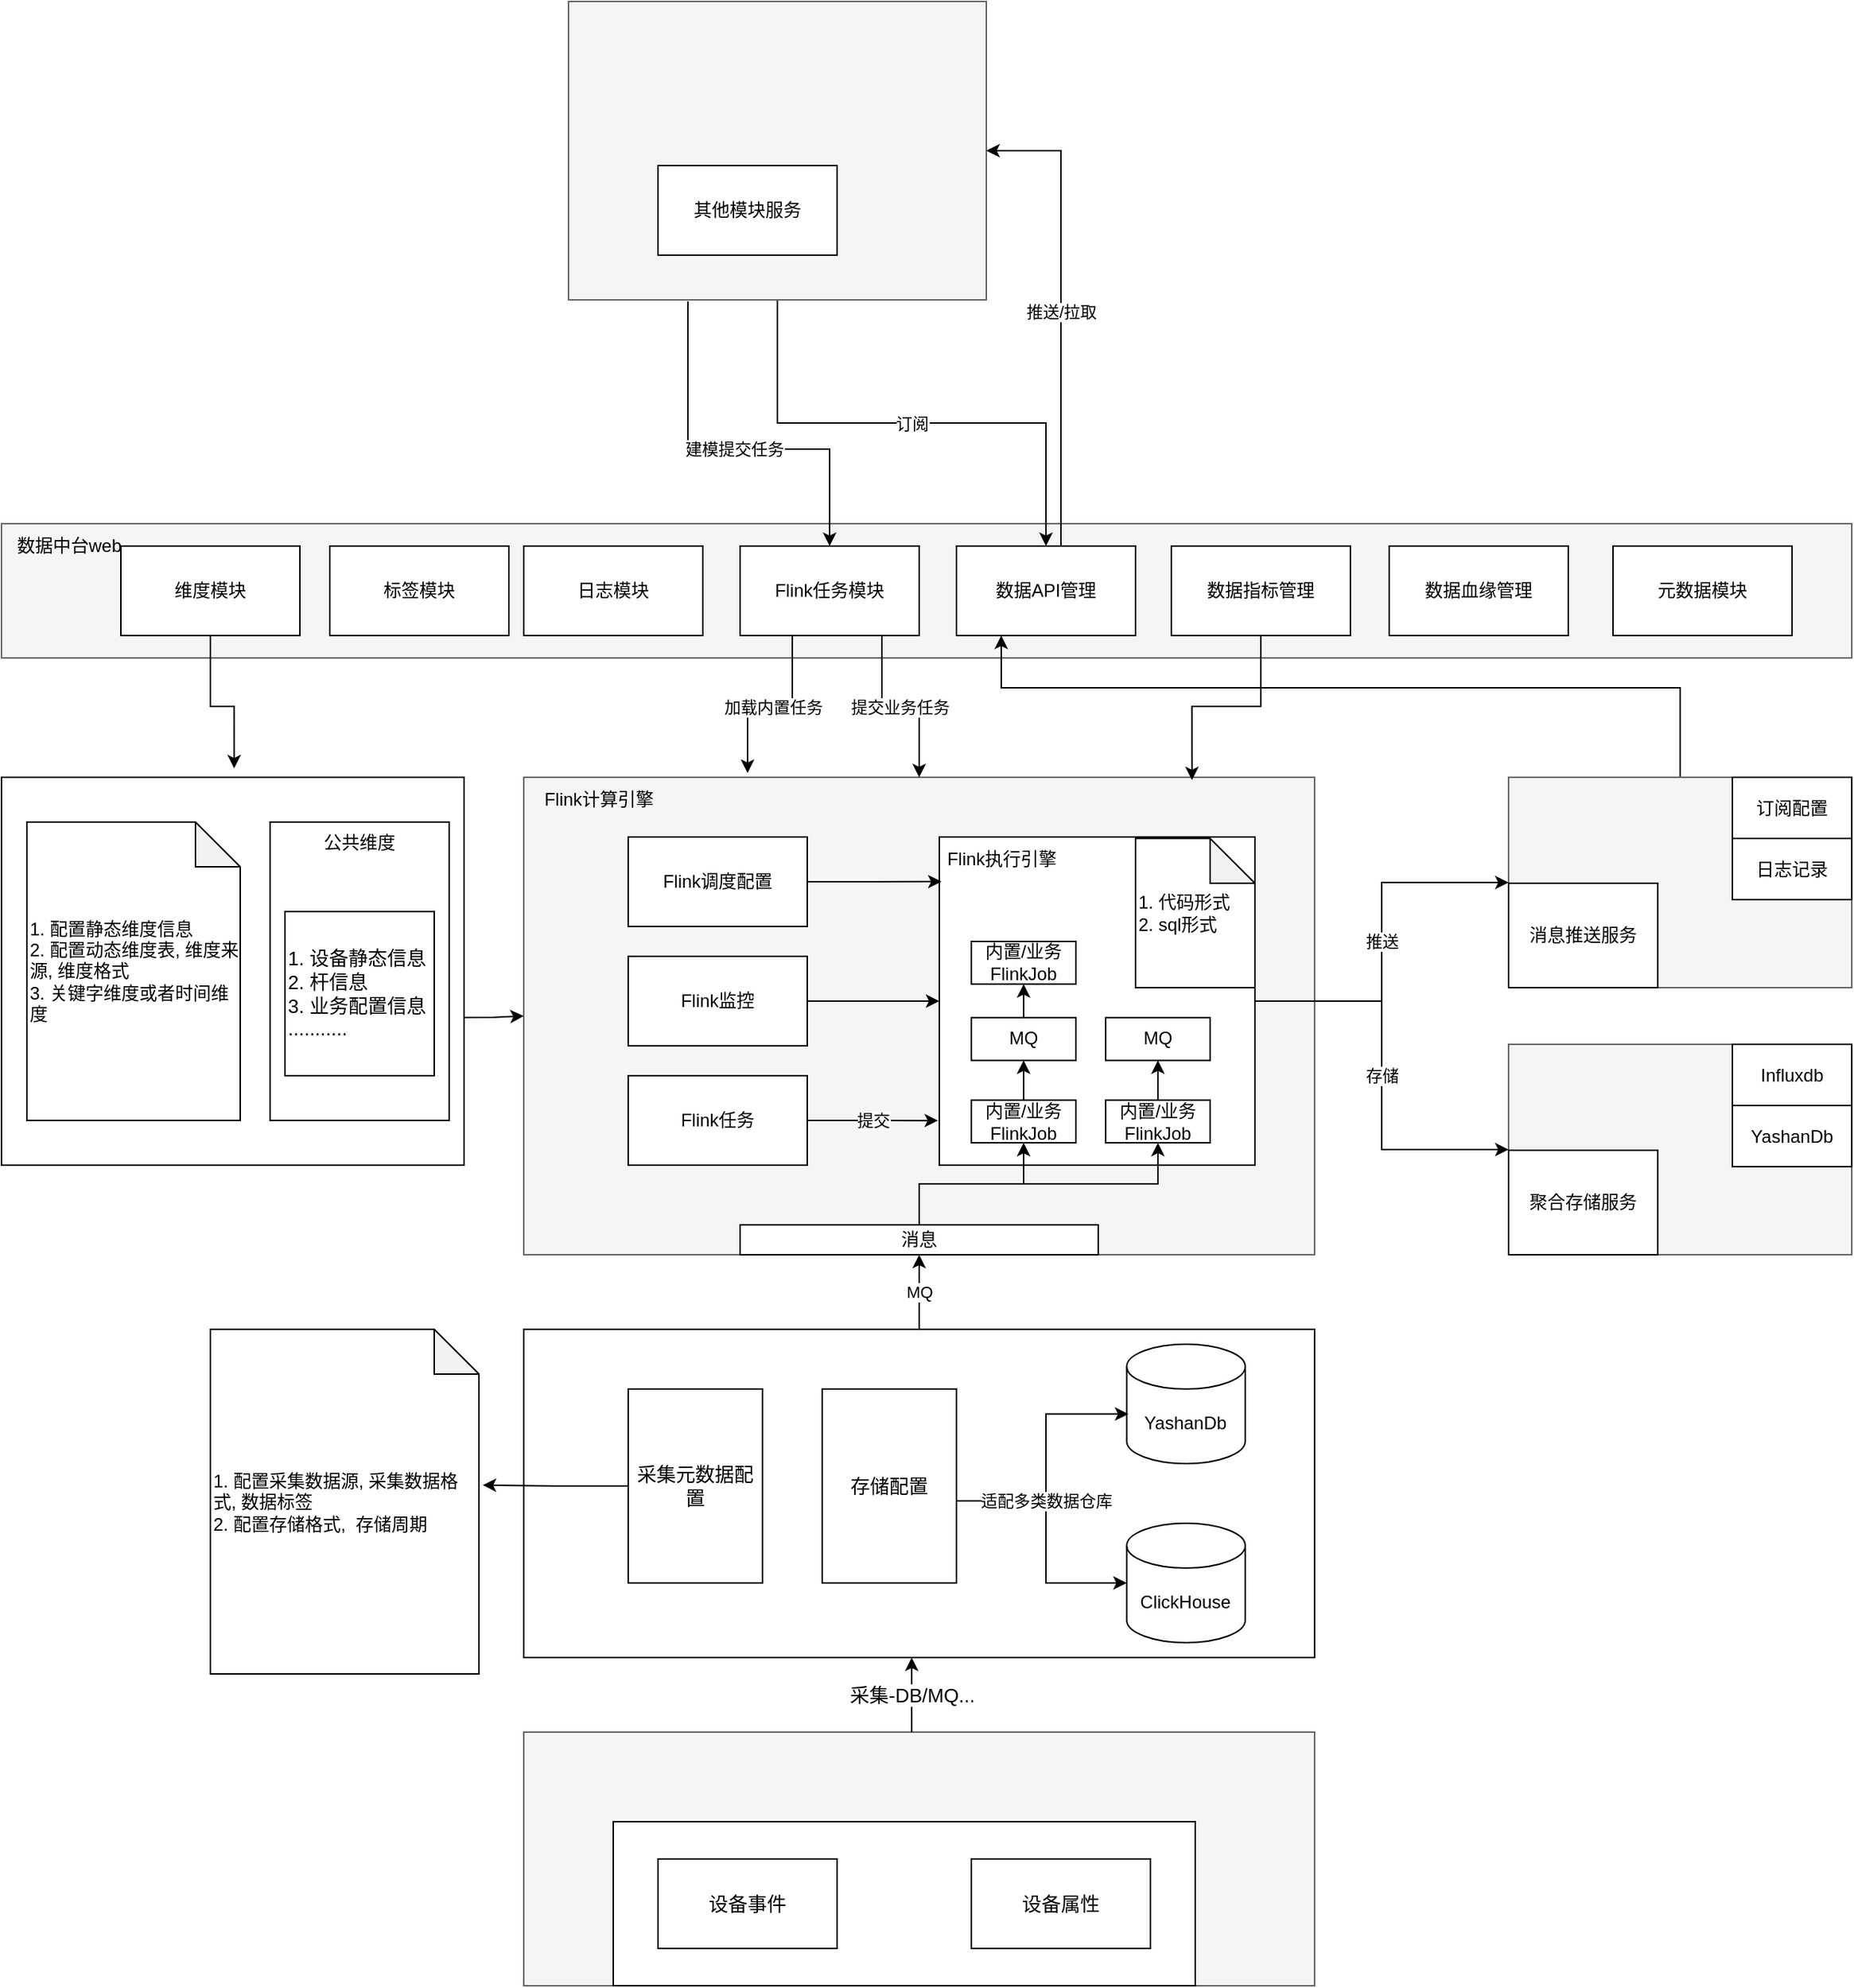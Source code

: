 <mxfile version="21.6.5" type="github">
  <diagram name="总体设计" id="ryRMONgh2g4YDS1a8t3J">
    <mxGraphModel dx="2420" dy="892" grid="1" gridSize="10" guides="1" tooltips="1" connect="1" arrows="1" fold="1" page="1" pageScale="1" pageWidth="827" pageHeight="1169" math="0" shadow="0">
      <root>
        <mxCell id="0" />
        <mxCell id="1" parent="0" />
        <mxCell id="PvHFU-CTbL9CK4LDVLUQ-46" value="" style="rounded=0;whiteSpace=wrap;html=1;fillColor=#f5f5f5;fontColor=#333333;strokeColor=#666666;" vertex="1" parent="1">
          <mxGeometry x="-430" y="1090" width="1240" height="90" as="geometry" />
        </mxCell>
        <mxCell id="PvHFU-CTbL9CK4LDVLUQ-59" value="订阅" style="edgeStyle=orthogonalEdgeStyle;rounded=0;orthogonalLoop=1;jettySize=auto;html=1;entryX=0.5;entryY=0;entryDx=0;entryDy=0;" edge="1" parent="1" source="PvHFU-CTbL9CK4LDVLUQ-57" target="PvHFU-CTbL9CK4LDVLUQ-58">
          <mxGeometry relative="1" as="geometry" />
        </mxCell>
        <mxCell id="PvHFU-CTbL9CK4LDVLUQ-57" value="" style="rounded=0;whiteSpace=wrap;html=1;fillColor=#f5f5f5;fontColor=#333333;strokeColor=#666666;" vertex="1" parent="1">
          <mxGeometry x="-50" y="740" width="280" height="200" as="geometry" />
        </mxCell>
        <mxCell id="PvHFU-CTbL9CK4LDVLUQ-64" style="edgeStyle=orthogonalEdgeStyle;rounded=0;orthogonalLoop=1;jettySize=auto;html=1;" edge="1" parent="1" source="PvHFU-CTbL9CK4LDVLUQ-16" target="PvHFU-CTbL9CK4LDVLUQ-58">
          <mxGeometry relative="1" as="geometry">
            <Array as="points">
              <mxPoint x="695" y="1200" />
              <mxPoint x="240" y="1200" />
            </Array>
          </mxGeometry>
        </mxCell>
        <mxCell id="PvHFU-CTbL9CK4LDVLUQ-16" value="" style="rounded=0;whiteSpace=wrap;html=1;fillColor=#f5f5f5;fontColor=#333333;strokeColor=#666666;" vertex="1" parent="1">
          <mxGeometry x="580" y="1260" width="230" height="141" as="geometry" />
        </mxCell>
        <mxCell id="PvHFU-CTbL9CK4LDVLUQ-15" value="" style="rounded=0;whiteSpace=wrap;html=1;fillColor=#f5f5f5;fontColor=#333333;strokeColor=#666666;" vertex="1" parent="1">
          <mxGeometry x="580" y="1439" width="230" height="141" as="geometry" />
        </mxCell>
        <mxCell id="hSYeHgHkIvERPk_130jk-10" value="" style="rounded=0;whiteSpace=wrap;html=1;fillColor=#f5f5f5;gradientColor=none;strokeColor=#666666;fontSize=21;movable=1;resizable=1;rotatable=1;deletable=1;editable=1;locked=0;connectable=1;" parent="1" vertex="1">
          <mxGeometry x="-80" y="1260" width="530" height="320" as="geometry" />
        </mxCell>
        <mxCell id="PvHFU-CTbL9CK4LDVLUQ-27" value="推送" style="edgeStyle=orthogonalEdgeStyle;rounded=0;orthogonalLoop=1;jettySize=auto;html=1;" edge="1" parent="1" source="PvHFU-CTbL9CK4LDVLUQ-2" target="PvHFU-CTbL9CK4LDVLUQ-16">
          <mxGeometry relative="1" as="geometry" />
        </mxCell>
        <mxCell id="PvHFU-CTbL9CK4LDVLUQ-28" value="存储" style="edgeStyle=orthogonalEdgeStyle;rounded=0;orthogonalLoop=1;jettySize=auto;html=1;entryX=0;entryY=0.5;entryDx=0;entryDy=0;" edge="1" parent="1" source="PvHFU-CTbL9CK4LDVLUQ-2" target="PvHFU-CTbL9CK4LDVLUQ-15">
          <mxGeometry relative="1" as="geometry" />
        </mxCell>
        <mxCell id="PvHFU-CTbL9CK4LDVLUQ-2" value="" style="rounded=0;whiteSpace=wrap;html=1;" vertex="1" parent="1">
          <mxGeometry x="198.5" y="1300" width="211.5" height="220" as="geometry" />
        </mxCell>
        <mxCell id="hSYeHgHkIvERPk_130jk-9" value="" style="rounded=0;whiteSpace=wrap;html=1;fillColor=#f5f5f5;gradientColor=none;strokeColor=#666666;fontSize=13;movable=1;resizable=1;rotatable=1;deletable=1;editable=1;locked=0;connectable=1;" parent="1" vertex="1">
          <mxGeometry x="-80" y="1900" width="530" height="170" as="geometry" />
        </mxCell>
        <mxCell id="hSYeHgHkIvERPk_130jk-6" value="采集-DB/MQ..." style="edgeStyle=orthogonalEdgeStyle;rounded=0;orthogonalLoop=1;jettySize=auto;html=1;entryX=0.5;entryY=1;entryDx=0;entryDy=0;fontSize=13;" parent="1" edge="1">
          <mxGeometry relative="1" as="geometry">
            <mxPoint x="180" y="1900" as="sourcePoint" />
            <mxPoint x="180" y="1850" as="targetPoint" />
          </mxGeometry>
        </mxCell>
        <mxCell id="hSYeHgHkIvERPk_130jk-2" value="" style="rounded=0;whiteSpace=wrap;html=1;fontSize=13;" parent="1" vertex="1">
          <mxGeometry x="-20" y="1960" width="390" height="110" as="geometry" />
        </mxCell>
        <mxCell id="hSYeHgHkIvERPk_130jk-3" value="设备事件" style="rounded=0;whiteSpace=wrap;html=1;fontSize=13;" parent="1" vertex="1">
          <mxGeometry x="10" y="1985" width="120" height="60" as="geometry" />
        </mxCell>
        <mxCell id="hSYeHgHkIvERPk_130jk-4" value="设备属性" style="rounded=0;whiteSpace=wrap;html=1;fontSize=13;" parent="1" vertex="1">
          <mxGeometry x="220" y="1985" width="120" height="60" as="geometry" />
        </mxCell>
        <mxCell id="hSYeHgHkIvERPk_130jk-11" value="Flink计算引擎" style="text;html=1;align=center;verticalAlign=middle;resizable=0;points=[];autosize=1;strokeColor=none;fillColor=none;" parent="1" vertex="1">
          <mxGeometry x="-80" y="1260" width="100" height="30" as="geometry" />
        </mxCell>
        <mxCell id="hSYeHgHkIvERPk_130jk-17" style="edgeStyle=orthogonalEdgeStyle;rounded=0;orthogonalLoop=1;jettySize=auto;html=1;entryX=0;entryY=0.5;entryDx=0;entryDy=0;exitX=0.997;exitY=0.619;exitDx=0;exitDy=0;exitPerimeter=0;" parent="1" source="hSYeHgHkIvERPk_130jk-16" target="hSYeHgHkIvERPk_130jk-10" edge="1">
          <mxGeometry relative="1" as="geometry" />
        </mxCell>
        <mxCell id="hSYeHgHkIvERPk_130jk-16" value="" style="rounded=0;whiteSpace=wrap;html=1;align=left;fontSize=14;" parent="1" vertex="1">
          <mxGeometry x="-430" y="1260" width="310" height="260" as="geometry" />
        </mxCell>
        <mxCell id="hSYeHgHkIvERPk_130jk-33" value="MQ" style="edgeStyle=orthogonalEdgeStyle;rounded=0;orthogonalLoop=1;jettySize=auto;html=1;entryX=0.5;entryY=1;entryDx=0;entryDy=0;" parent="1" source="hSYeHgHkIvERPk_130jk-26" target="hSYeHgHkIvERPk_130jk-10" edge="1">
          <mxGeometry relative="1" as="geometry" />
        </mxCell>
        <mxCell id="hSYeHgHkIvERPk_130jk-26" value="" style="rounded=0;whiteSpace=wrap;html=1;container=0;" parent="1" vertex="1">
          <mxGeometry x="-80" y="1630" width="530" height="220" as="geometry" />
        </mxCell>
        <mxCell id="hSYeHgHkIvERPk_130jk-18" value="存储配置" style="whiteSpace=wrap;html=1;fontSize=13;rounded=0;" parent="1" vertex="1">
          <mxGeometry x="120" y="1670" width="90" height="130" as="geometry" />
        </mxCell>
        <mxCell id="hSYeHgHkIvERPk_130jk-24" value="YashanDb" style="shape=cylinder3;whiteSpace=wrap;html=1;boundedLbl=1;backgroundOutline=1;size=15;" parent="1" vertex="1">
          <mxGeometry x="324.118" y="1640" width="79.412" height="80" as="geometry" />
        </mxCell>
        <mxCell id="hSYeHgHkIvERPk_130jk-21" style="edgeStyle=orthogonalEdgeStyle;rounded=0;orthogonalLoop=1;jettySize=auto;html=1;entryX=0.014;entryY=0.585;entryDx=0;entryDy=0;entryPerimeter=0;" parent="1" source="hSYeHgHkIvERPk_130jk-18" target="hSYeHgHkIvERPk_130jk-24" edge="1">
          <mxGeometry relative="1" as="geometry">
            <mxPoint x="284.412" y="1690" as="targetPoint" />
            <Array as="points">
              <mxPoint x="270" y="1745" />
              <mxPoint x="270" y="1687" />
            </Array>
          </mxGeometry>
        </mxCell>
        <mxCell id="hSYeHgHkIvERPk_130jk-25" value="ClickHouse" style="shape=cylinder3;whiteSpace=wrap;html=1;boundedLbl=1;backgroundOutline=1;size=15;" parent="1" vertex="1">
          <mxGeometry x="324.118" y="1760" width="79.412" height="80" as="geometry" />
        </mxCell>
        <mxCell id="hSYeHgHkIvERPk_130jk-23" value="适配多类数据仓库" style="edgeStyle=orthogonalEdgeStyle;rounded=0;orthogonalLoop=1;jettySize=auto;html=1;entryX=0;entryY=0.5;entryDx=0;entryDy=0;entryPerimeter=0;" parent="1" source="hSYeHgHkIvERPk_130jk-18" target="hSYeHgHkIvERPk_130jk-25" edge="1">
          <mxGeometry x="-0.29" relative="1" as="geometry">
            <mxPoint x="284.412" y="1804" as="targetPoint" />
            <Array as="points">
              <mxPoint x="270" y="1745" />
              <mxPoint x="270" y="1800" />
            </Array>
            <mxPoint as="offset" />
          </mxGeometry>
        </mxCell>
        <mxCell id="hSYeHgHkIvERPk_130jk-32" style="edgeStyle=orthogonalEdgeStyle;rounded=0;orthogonalLoop=1;jettySize=auto;html=1;entryX=1.014;entryY=0.452;entryDx=0;entryDy=0;entryPerimeter=0;" parent="1" source="hSYeHgHkIvERPk_130jk-30" target="hSYeHgHkIvERPk_130jk-31" edge="1">
          <mxGeometry relative="1" as="geometry" />
        </mxCell>
        <mxCell id="hSYeHgHkIvERPk_130jk-30" value="采集元数据配置" style="whiteSpace=wrap;html=1;fontSize=13;rounded=0;" parent="1" vertex="1">
          <mxGeometry x="-10" y="1670" width="90" height="130" as="geometry" />
        </mxCell>
        <mxCell id="hSYeHgHkIvERPk_130jk-31" value="1. 配置采集数据源, 采集数据格式, 数据标签&lt;br&gt;2. 配置存储格式,&amp;nbsp; 存储周期&lt;br&gt;" style="shape=note;whiteSpace=wrap;html=1;backgroundOutline=1;darkOpacity=0.05;align=left;" parent="1" vertex="1">
          <mxGeometry x="-290" y="1630" width="180" height="231" as="geometry" />
        </mxCell>
        <mxCell id="hSYeHgHkIvERPk_130jk-34" value="公共维度&lt;br style=&quot;border-color: var(--border-color); font-size: 14px;&quot;&gt;" style="rounded=0;whiteSpace=wrap;html=1;align=center;verticalAlign=top;" parent="1" vertex="1">
          <mxGeometry x="-250" y="1290" width="120" height="200" as="geometry" />
        </mxCell>
        <mxCell id="hSYeHgHkIvERPk_130jk-35" value="1. 设备静态信息&lt;br style=&quot;border-color: var(--border-color); font-size: 13px;&quot;&gt;&lt;span style=&quot;border-color: var(--border-color); font-size: 13px;&quot;&gt;2. 杆信息&lt;/span&gt;&lt;br style=&quot;border-color: var(--border-color); font-size: 13px;&quot;&gt;&lt;div style=&quot;border-color: var(--border-color); font-size: 13px;&quot;&gt;&lt;span style=&quot;border-color: var(--border-color); background-color: initial; font-size: 13px;&quot;&gt;3. 业务配置信息&lt;/span&gt;&lt;/div&gt;&lt;div style=&quot;border-color: var(--border-color); font-size: 13px;&quot;&gt;&lt;span style=&quot;border-color: var(--border-color); background-color: initial; font-size: 13px;&quot;&gt;...........&lt;/span&gt;&lt;/div&gt;" style="rounded=0;whiteSpace=wrap;html=1;align=left;fontSize=13;" parent="1" vertex="1">
          <mxGeometry x="-240" y="1350" width="100" height="110" as="geometry" />
        </mxCell>
        <mxCell id="hSYeHgHkIvERPk_130jk-36" value="1. 配置静态维度信息&lt;br&gt;2. 配置动态维度表, 维度来源, 维度格式&lt;br&gt;3. 关键字维度或者时间维度" style="shape=note;whiteSpace=wrap;html=1;backgroundOutline=1;darkOpacity=0.05;align=left;" parent="1" vertex="1">
          <mxGeometry x="-413" y="1290" width="143" height="200" as="geometry" />
        </mxCell>
        <mxCell id="PvHFU-CTbL9CK4LDVLUQ-12" style="edgeStyle=orthogonalEdgeStyle;rounded=0;orthogonalLoop=1;jettySize=auto;html=1;entryX=0.5;entryY=1;entryDx=0;entryDy=0;" edge="1" parent="1" source="PvHFU-CTbL9CK4LDVLUQ-1" target="hSYeHgHkIvERPk_130jk-12">
          <mxGeometry relative="1" as="geometry" />
        </mxCell>
        <mxCell id="PvHFU-CTbL9CK4LDVLUQ-42" style="edgeStyle=orthogonalEdgeStyle;rounded=0;orthogonalLoop=1;jettySize=auto;html=1;exitX=0.5;exitY=0;exitDx=0;exitDy=0;" edge="1" parent="1" source="PvHFU-CTbL9CK4LDVLUQ-1" target="PvHFU-CTbL9CK4LDVLUQ-37">
          <mxGeometry relative="1" as="geometry" />
        </mxCell>
        <mxCell id="PvHFU-CTbL9CK4LDVLUQ-1" value="消息" style="rounded=0;whiteSpace=wrap;html=1;" vertex="1" parent="1">
          <mxGeometry x="65" y="1560" width="240" height="20" as="geometry" />
        </mxCell>
        <mxCell id="PvHFU-CTbL9CK4LDVLUQ-3" value="Flink执行引擎" style="text;html=1;align=center;verticalAlign=middle;resizable=0;points=[];autosize=1;strokeColor=none;fillColor=none;" vertex="1" parent="1">
          <mxGeometry x="190" y="1300" width="100" height="30" as="geometry" />
        </mxCell>
        <mxCell id="PvHFU-CTbL9CK4LDVLUQ-11" value="提交" style="edgeStyle=orthogonalEdgeStyle;rounded=0;orthogonalLoop=1;jettySize=auto;html=1;entryX=-0.004;entryY=0.864;entryDx=0;entryDy=0;entryPerimeter=0;" edge="1" parent="1" source="PvHFU-CTbL9CK4LDVLUQ-10" target="PvHFU-CTbL9CK4LDVLUQ-2">
          <mxGeometry relative="1" as="geometry" />
        </mxCell>
        <mxCell id="PvHFU-CTbL9CK4LDVLUQ-10" value="Flink任务" style="rounded=0;whiteSpace=wrap;html=1;" vertex="1" parent="1">
          <mxGeometry x="-10" y="1460" width="120" height="60" as="geometry" />
        </mxCell>
        <mxCell id="PvHFU-CTbL9CK4LDVLUQ-18" value="聚合存储服务" style="rounded=0;whiteSpace=wrap;html=1;" vertex="1" parent="1">
          <mxGeometry x="580" y="1510" width="100" height="70" as="geometry" />
        </mxCell>
        <mxCell id="PvHFU-CTbL9CK4LDVLUQ-19" value="Influxdb" style="rounded=0;whiteSpace=wrap;html=1;" vertex="1" parent="1">
          <mxGeometry x="730" y="1439" width="80" height="41" as="geometry" />
        </mxCell>
        <mxCell id="PvHFU-CTbL9CK4LDVLUQ-20" value="YashanDb" style="rounded=0;whiteSpace=wrap;html=1;" vertex="1" parent="1">
          <mxGeometry x="730" y="1480" width="80" height="41" as="geometry" />
        </mxCell>
        <mxCell id="PvHFU-CTbL9CK4LDVLUQ-23" value="消息推送服务" style="rounded=0;whiteSpace=wrap;html=1;" vertex="1" parent="1">
          <mxGeometry x="580" y="1331" width="100" height="70" as="geometry" />
        </mxCell>
        <mxCell id="PvHFU-CTbL9CK4LDVLUQ-25" value="订阅配置" style="rounded=0;whiteSpace=wrap;html=1;" vertex="1" parent="1">
          <mxGeometry x="730" y="1260" width="80" height="41" as="geometry" />
        </mxCell>
        <mxCell id="PvHFU-CTbL9CK4LDVLUQ-26" value="日志记录" style="rounded=0;whiteSpace=wrap;html=1;" vertex="1" parent="1">
          <mxGeometry x="730" y="1301" width="80" height="41" as="geometry" />
        </mxCell>
        <mxCell id="PvHFU-CTbL9CK4LDVLUQ-31" value="" style="group" vertex="1" connectable="0" parent="1">
          <mxGeometry x="220" y="1370" width="70" height="135" as="geometry" />
        </mxCell>
        <mxCell id="hSYeHgHkIvERPk_130jk-12" value="内置/业务FlinkJob" style="rounded=0;whiteSpace=wrap;html=1;" parent="PvHFU-CTbL9CK4LDVLUQ-31" vertex="1">
          <mxGeometry y="106.364" width="70" height="28.636" as="geometry" />
        </mxCell>
        <mxCell id="PvHFU-CTbL9CK4LDVLUQ-5" value="内置/业务FlinkJob" style="rounded=0;whiteSpace=wrap;html=1;" vertex="1" parent="PvHFU-CTbL9CK4LDVLUQ-31">
          <mxGeometry width="70" height="28.636" as="geometry" />
        </mxCell>
        <mxCell id="PvHFU-CTbL9CK4LDVLUQ-8" style="edgeStyle=orthogonalEdgeStyle;rounded=0;orthogonalLoop=1;jettySize=auto;html=1;" edge="1" parent="PvHFU-CTbL9CK4LDVLUQ-31" source="PvHFU-CTbL9CK4LDVLUQ-6" target="PvHFU-CTbL9CK4LDVLUQ-5">
          <mxGeometry relative="1" as="geometry" />
        </mxCell>
        <mxCell id="PvHFU-CTbL9CK4LDVLUQ-6" value="MQ" style="rounded=0;whiteSpace=wrap;html=1;" vertex="1" parent="PvHFU-CTbL9CK4LDVLUQ-31">
          <mxGeometry y="51.136" width="70" height="28.636" as="geometry" />
        </mxCell>
        <mxCell id="PvHFU-CTbL9CK4LDVLUQ-7" style="edgeStyle=orthogonalEdgeStyle;rounded=0;orthogonalLoop=1;jettySize=auto;html=1;entryX=0.5;entryY=1;entryDx=0;entryDy=0;" edge="1" parent="PvHFU-CTbL9CK4LDVLUQ-31" source="hSYeHgHkIvERPk_130jk-12" target="PvHFU-CTbL9CK4LDVLUQ-6">
          <mxGeometry relative="1" as="geometry" />
        </mxCell>
        <mxCell id="PvHFU-CTbL9CK4LDVLUQ-35" style="edgeStyle=orthogonalEdgeStyle;rounded=0;orthogonalLoop=1;jettySize=auto;html=1;entryX=0;entryY=0.5;entryDx=0;entryDy=0;" edge="1" parent="1" source="PvHFU-CTbL9CK4LDVLUQ-32" target="PvHFU-CTbL9CK4LDVLUQ-2">
          <mxGeometry relative="1" as="geometry" />
        </mxCell>
        <mxCell id="PvHFU-CTbL9CK4LDVLUQ-32" value="Flink监控" style="rounded=0;whiteSpace=wrap;html=1;" vertex="1" parent="1">
          <mxGeometry x="-10" y="1380" width="120" height="60" as="geometry" />
        </mxCell>
        <mxCell id="PvHFU-CTbL9CK4LDVLUQ-34" style="edgeStyle=orthogonalEdgeStyle;rounded=0;orthogonalLoop=1;jettySize=auto;html=1;entryX=0.007;entryY=0.136;entryDx=0;entryDy=0;entryPerimeter=0;" edge="1" parent="1" source="PvHFU-CTbL9CK4LDVLUQ-33" target="PvHFU-CTbL9CK4LDVLUQ-2">
          <mxGeometry relative="1" as="geometry" />
        </mxCell>
        <mxCell id="PvHFU-CTbL9CK4LDVLUQ-33" value="Flink调度配置" style="rounded=0;whiteSpace=wrap;html=1;" vertex="1" parent="1">
          <mxGeometry x="-10" y="1300" width="120" height="60" as="geometry" />
        </mxCell>
        <mxCell id="PvHFU-CTbL9CK4LDVLUQ-45" value="" style="group" vertex="1" connectable="0" parent="1">
          <mxGeometry x="310" y="1421.136" width="70" height="83.864" as="geometry" />
        </mxCell>
        <mxCell id="PvHFU-CTbL9CK4LDVLUQ-37" value="内置/业务FlinkJob" style="rounded=0;whiteSpace=wrap;html=1;" vertex="1" parent="PvHFU-CTbL9CK4LDVLUQ-45">
          <mxGeometry y="55.227" width="70" height="28.636" as="geometry" />
        </mxCell>
        <mxCell id="PvHFU-CTbL9CK4LDVLUQ-40" value="MQ" style="rounded=0;whiteSpace=wrap;html=1;" vertex="1" parent="PvHFU-CTbL9CK4LDVLUQ-45">
          <mxGeometry width="70" height="28.636" as="geometry" />
        </mxCell>
        <mxCell id="PvHFU-CTbL9CK4LDVLUQ-41" style="edgeStyle=orthogonalEdgeStyle;rounded=0;orthogonalLoop=1;jettySize=auto;html=1;entryX=0.5;entryY=1;entryDx=0;entryDy=0;" edge="1" parent="PvHFU-CTbL9CK4LDVLUQ-45" source="PvHFU-CTbL9CK4LDVLUQ-37" target="PvHFU-CTbL9CK4LDVLUQ-40">
          <mxGeometry relative="1" as="geometry" />
        </mxCell>
        <mxCell id="PvHFU-CTbL9CK4LDVLUQ-54" value="加载内置任务" style="edgeStyle=orthogonalEdgeStyle;rounded=0;orthogonalLoop=1;jettySize=auto;html=1;entryX=0.283;entryY=-0.009;entryDx=0;entryDy=0;entryPerimeter=0;" edge="1" parent="1" source="PvHFU-CTbL9CK4LDVLUQ-50" target="hSYeHgHkIvERPk_130jk-10">
          <mxGeometry relative="1" as="geometry">
            <mxPoint x="70" y="1240" as="targetPoint" />
            <Array as="points">
              <mxPoint x="100" y="1213" />
              <mxPoint x="70" y="1213" />
            </Array>
          </mxGeometry>
        </mxCell>
        <mxCell id="PvHFU-CTbL9CK4LDVLUQ-56" value="建模提交任务" style="edgeStyle=orthogonalEdgeStyle;rounded=0;orthogonalLoop=1;jettySize=auto;html=1;entryX=0.5;entryY=0;entryDx=0;entryDy=0;" edge="1" parent="1" target="PvHFU-CTbL9CK4LDVLUQ-50">
          <mxGeometry x="0.004" relative="1" as="geometry">
            <mxPoint x="30" y="941" as="sourcePoint" />
            <Array as="points">
              <mxPoint x="30" y="1040" />
              <mxPoint x="125" y="1040" />
            </Array>
            <mxPoint as="offset" />
          </mxGeometry>
        </mxCell>
        <mxCell id="PvHFU-CTbL9CK4LDVLUQ-55" value="其他模块服务" style="rounded=0;whiteSpace=wrap;html=1;" vertex="1" parent="1">
          <mxGeometry x="10" y="850" width="120" height="60" as="geometry" />
        </mxCell>
        <mxCell id="PvHFU-CTbL9CK4LDVLUQ-47" value="数据中台web" style="text;html=1;align=center;verticalAlign=middle;resizable=0;points=[];autosize=1;strokeColor=none;fillColor=none;" vertex="1" parent="1">
          <mxGeometry x="-430" y="1090" width="90" height="30" as="geometry" />
        </mxCell>
        <mxCell id="PvHFU-CTbL9CK4LDVLUQ-62" style="edgeStyle=orthogonalEdgeStyle;rounded=0;orthogonalLoop=1;jettySize=auto;html=1;entryX=0.503;entryY=-0.023;entryDx=0;entryDy=0;entryPerimeter=0;" edge="1" parent="1" source="PvHFU-CTbL9CK4LDVLUQ-48" target="hSYeHgHkIvERPk_130jk-16">
          <mxGeometry relative="1" as="geometry" />
        </mxCell>
        <mxCell id="PvHFU-CTbL9CK4LDVLUQ-48" value="维度模块" style="rounded=0;whiteSpace=wrap;html=1;" vertex="1" parent="1">
          <mxGeometry x="-350" y="1105" width="120" height="60" as="geometry" />
        </mxCell>
        <mxCell id="PvHFU-CTbL9CK4LDVLUQ-49" value="日志模块" style="rounded=0;whiteSpace=wrap;html=1;" vertex="1" parent="1">
          <mxGeometry x="-80" y="1105" width="120" height="60" as="geometry" />
        </mxCell>
        <mxCell id="PvHFU-CTbL9CK4LDVLUQ-66" value="提交业务任务" style="edgeStyle=orthogonalEdgeStyle;rounded=0;orthogonalLoop=1;jettySize=auto;html=1;" edge="1" parent="1" source="PvHFU-CTbL9CK4LDVLUQ-50" target="hSYeHgHkIvERPk_130jk-10">
          <mxGeometry relative="1" as="geometry">
            <Array as="points">
              <mxPoint x="160" y="1213" />
              <mxPoint x="185" y="1213" />
            </Array>
          </mxGeometry>
        </mxCell>
        <mxCell id="PvHFU-CTbL9CK4LDVLUQ-50" value="Flink任务模块" style="rounded=0;whiteSpace=wrap;html=1;" vertex="1" parent="1">
          <mxGeometry x="65" y="1105" width="120" height="60" as="geometry" />
        </mxCell>
        <mxCell id="PvHFU-CTbL9CK4LDVLUQ-63" style="edgeStyle=orthogonalEdgeStyle;rounded=0;orthogonalLoop=1;jettySize=auto;html=1;entryX=0.845;entryY=0.006;entryDx=0;entryDy=0;entryPerimeter=0;" edge="1" parent="1" source="PvHFU-CTbL9CK4LDVLUQ-51" target="hSYeHgHkIvERPk_130jk-10">
          <mxGeometry relative="1" as="geometry" />
        </mxCell>
        <mxCell id="PvHFU-CTbL9CK4LDVLUQ-51" value="数据指标管理" style="rounded=0;whiteSpace=wrap;html=1;" vertex="1" parent="1">
          <mxGeometry x="354" y="1105" width="120" height="60" as="geometry" />
        </mxCell>
        <mxCell id="PvHFU-CTbL9CK4LDVLUQ-52" value="元数据模块" style="rounded=0;whiteSpace=wrap;html=1;" vertex="1" parent="1">
          <mxGeometry x="650" y="1105" width="120" height="60" as="geometry" />
        </mxCell>
        <mxCell id="PvHFU-CTbL9CK4LDVLUQ-65" value="推送/拉取" style="edgeStyle=orthogonalEdgeStyle;rounded=0;orthogonalLoop=1;jettySize=auto;html=1;entryX=1;entryY=0.5;entryDx=0;entryDy=0;" edge="1" parent="1" source="PvHFU-CTbL9CK4LDVLUQ-58" target="PvHFU-CTbL9CK4LDVLUQ-57">
          <mxGeometry relative="1" as="geometry">
            <Array as="points">
              <mxPoint x="280" y="840" />
            </Array>
          </mxGeometry>
        </mxCell>
        <mxCell id="PvHFU-CTbL9CK4LDVLUQ-58" value="数据API管理" style="rounded=0;whiteSpace=wrap;html=1;" vertex="1" parent="1">
          <mxGeometry x="210" y="1105" width="120" height="60" as="geometry" />
        </mxCell>
        <mxCell id="PvHFU-CTbL9CK4LDVLUQ-60" value="数据血缘管理" style="rounded=0;whiteSpace=wrap;html=1;" vertex="1" parent="1">
          <mxGeometry x="500" y="1105" width="120" height="60" as="geometry" />
        </mxCell>
        <mxCell id="PvHFU-CTbL9CK4LDVLUQ-67" value="1. 代码形式&lt;br&gt;2. sql形式" style="shape=note;whiteSpace=wrap;html=1;backgroundOutline=1;darkOpacity=0.05;align=left;" vertex="1" parent="1">
          <mxGeometry x="330" y="1301" width="80" height="100" as="geometry" />
        </mxCell>
        <mxCell id="PvHFU-CTbL9CK4LDVLUQ-68" value="标签模块" style="rounded=0;whiteSpace=wrap;html=1;" vertex="1" parent="1">
          <mxGeometry x="-210" y="1105" width="120" height="60" as="geometry" />
        </mxCell>
      </root>
    </mxGraphModel>
  </diagram>
</mxfile>
